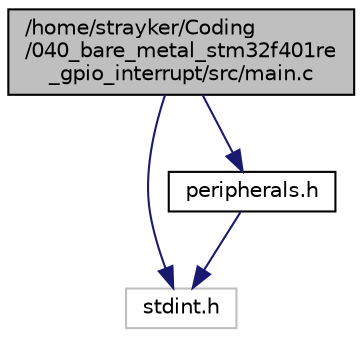 digraph "/home/strayker/Coding/040_bare_metal_stm32f401re_gpio_interrupt/src/main.c"
{
 // LATEX_PDF_SIZE
  edge [fontname="Helvetica",fontsize="10",labelfontname="Helvetica",labelfontsize="10"];
  node [fontname="Helvetica",fontsize="10",shape=record];
  Node1 [label="/home/strayker/Coding\l/040_bare_metal_stm32f401re\l_gpio_interrupt/src/main.c",height=0.2,width=0.4,color="black", fillcolor="grey75", style="filled", fontcolor="black",tooltip="Entry Point Initialization."];
  Node1 -> Node2 [color="midnightblue",fontsize="10",style="solid",fontname="Helvetica"];
  Node2 [label="stdint.h",height=0.2,width=0.4,color="grey75", fillcolor="white", style="filled",tooltip=" "];
  Node1 -> Node3 [color="midnightblue",fontsize="10",style="solid",fontname="Helvetica"];
  Node3 [label="peripherals.h",height=0.2,width=0.4,color="black", fillcolor="white", style="filled",URL="$peripherals_8h_source.html",tooltip=" "];
  Node3 -> Node2 [color="midnightblue",fontsize="10",style="solid",fontname="Helvetica"];
}
